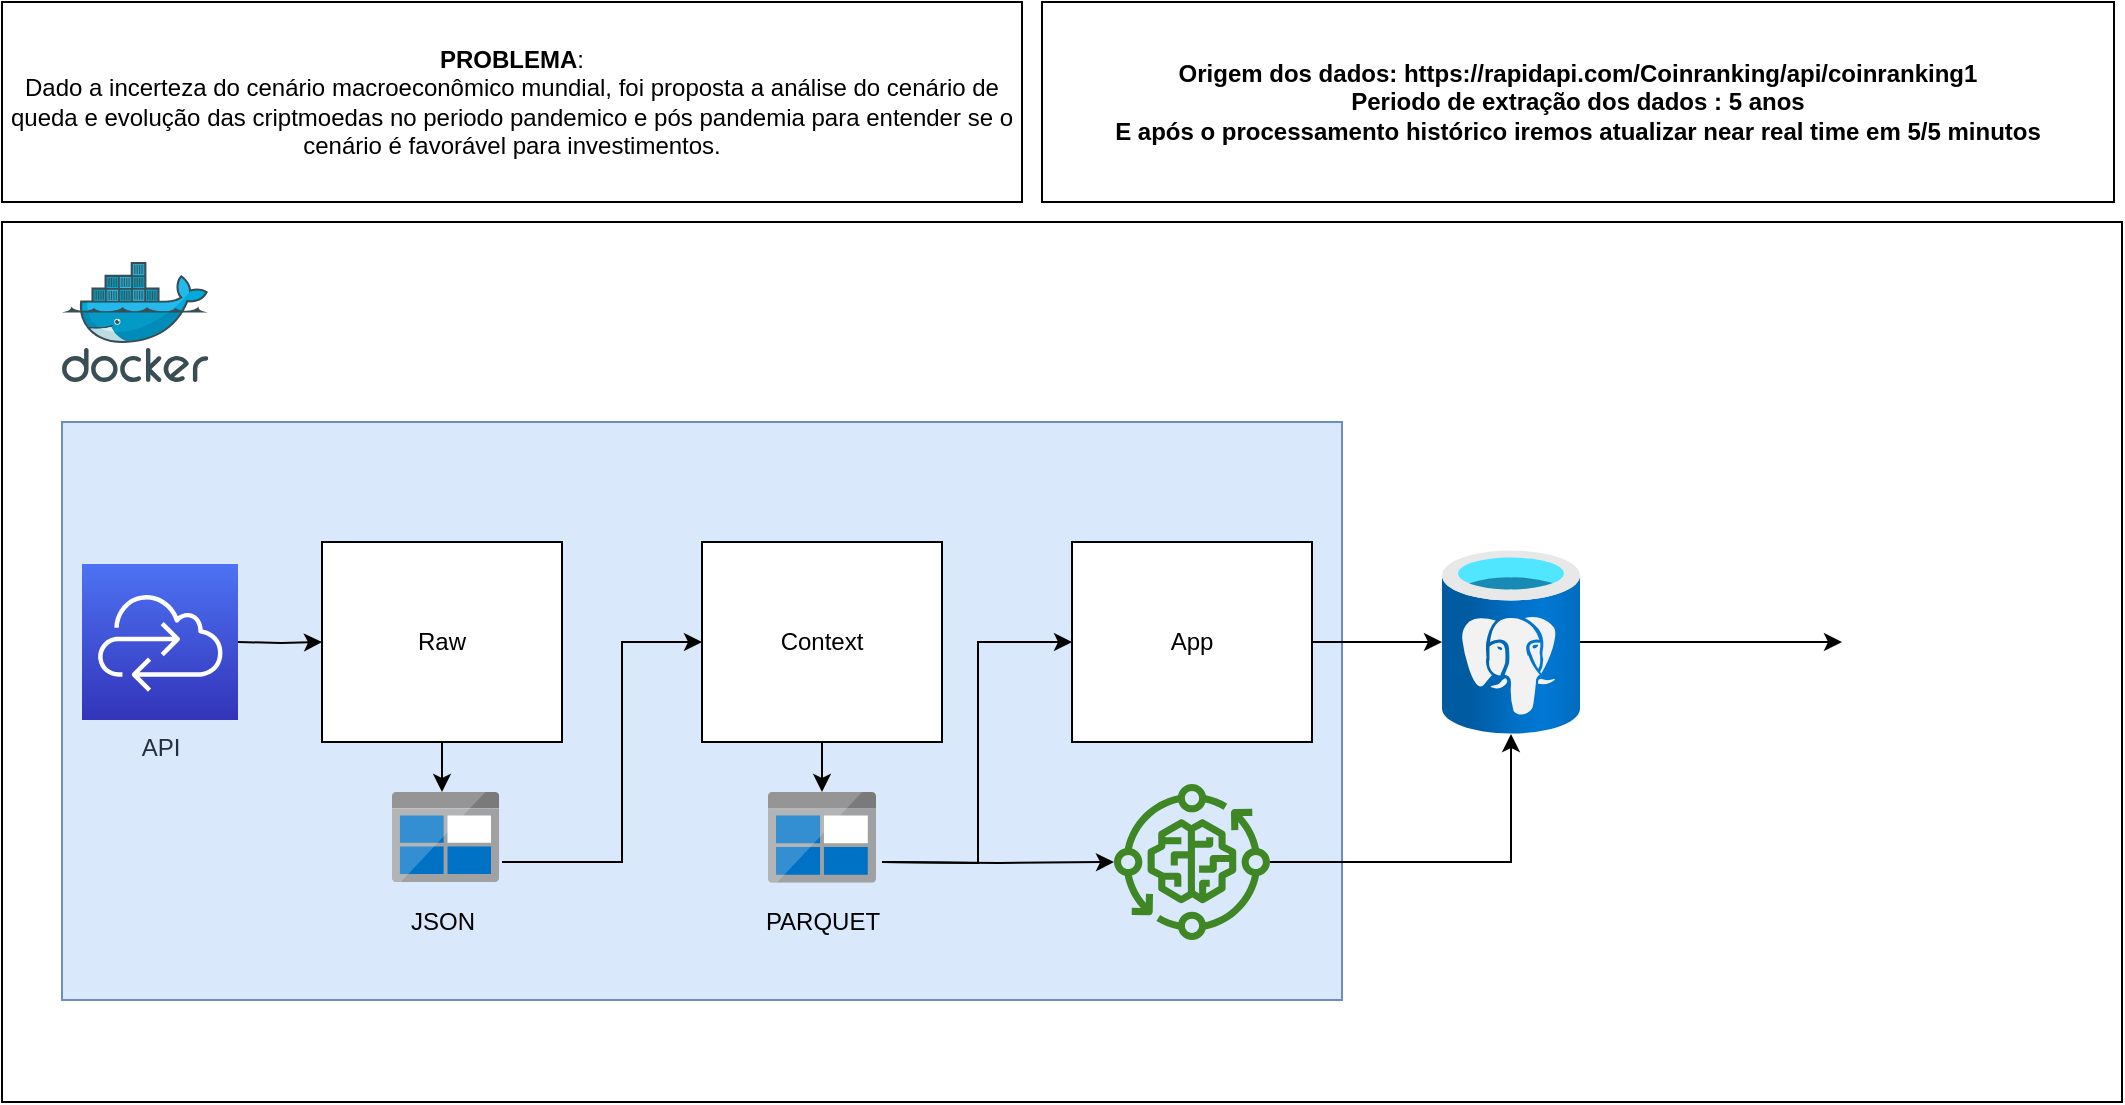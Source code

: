 <mxfile version="21.2.8" type="device">
  <diagram name="Página-1" id="A8N3bBJXcKCPGwv137F5">
    <mxGraphModel dx="2261" dy="836" grid="1" gridSize="10" guides="1" tooltips="1" connect="1" arrows="1" fold="1" page="1" pageScale="1" pageWidth="827" pageHeight="1169" math="0" shadow="0">
      <root>
        <mxCell id="0" />
        <mxCell id="1" parent="0" />
        <mxCell id="cvL-I4Pj1tdSeowoCA_2-2" value="" style="rounded=0;whiteSpace=wrap;html=1;" parent="1" vertex="1">
          <mxGeometry x="-20" y="300" width="1060" height="440" as="geometry" />
        </mxCell>
        <mxCell id="cvL-I4Pj1tdSeowoCA_2-34" value="" style="rounded=0;whiteSpace=wrap;html=1;fillColor=#dae8fc;strokeColor=#6c8ebf;" parent="1" vertex="1">
          <mxGeometry x="10" y="400" width="640" height="289" as="geometry" />
        </mxCell>
        <mxCell id="cvL-I4Pj1tdSeowoCA_2-1" value="" style="image;sketch=0;aspect=fixed;html=1;points=[];align=center;fontSize=12;image=img/lib/mscae/Docker.svg;" parent="1" vertex="1">
          <mxGeometry x="10" y="320" width="73.17" height="60" as="geometry" />
        </mxCell>
        <mxCell id="cvL-I4Pj1tdSeowoCA_2-10" value="" style="edgeStyle=orthogonalEdgeStyle;rounded=0;orthogonalLoop=1;jettySize=auto;html=1;" parent="1" source="cvL-I4Pj1tdSeowoCA_2-3" edge="1">
          <mxGeometry relative="1" as="geometry">
            <mxPoint x="200" y="585" as="targetPoint" />
          </mxGeometry>
        </mxCell>
        <mxCell id="cvL-I4Pj1tdSeowoCA_2-3" value="Raw" style="rounded=0;whiteSpace=wrap;html=1;" parent="1" vertex="1">
          <mxGeometry x="140" y="460" width="120" height="100" as="geometry" />
        </mxCell>
        <mxCell id="cvL-I4Pj1tdSeowoCA_2-26" value="" style="edgeStyle=orthogonalEdgeStyle;rounded=0;orthogonalLoop=1;jettySize=auto;html=1;" parent="1" source="cvL-I4Pj1tdSeowoCA_2-4" edge="1">
          <mxGeometry relative="1" as="geometry">
            <mxPoint x="390" y="585" as="targetPoint" />
          </mxGeometry>
        </mxCell>
        <mxCell id="cvL-I4Pj1tdSeowoCA_2-4" value="Context" style="rounded=0;whiteSpace=wrap;html=1;" parent="1" vertex="1">
          <mxGeometry x="330" y="460" width="120" height="100" as="geometry" />
        </mxCell>
        <mxCell id="cvL-I4Pj1tdSeowoCA_2-15" style="edgeStyle=orthogonalEdgeStyle;rounded=0;orthogonalLoop=1;jettySize=auto;html=1;exitX=1;exitY=0.5;exitDx=0;exitDy=0;exitPerimeter=0;entryX=0;entryY=0.5;entryDx=0;entryDy=0;" parent="1" target="cvL-I4Pj1tdSeowoCA_2-4" edge="1">
          <mxGeometry relative="1" as="geometry">
            <Array as="points">
              <mxPoint x="290" y="620" />
              <mxPoint x="290" y="510" />
            </Array>
            <mxPoint x="230" y="620" as="sourcePoint" />
          </mxGeometry>
        </mxCell>
        <mxCell id="cvL-I4Pj1tdSeowoCA_2-9" value="" style="edgeStyle=orthogonalEdgeStyle;rounded=0;orthogonalLoop=1;jettySize=auto;html=1;" parent="1" target="cvL-I4Pj1tdSeowoCA_2-3" edge="1">
          <mxGeometry relative="1" as="geometry">
            <mxPoint x="98" y="510" as="sourcePoint" />
          </mxGeometry>
        </mxCell>
        <mxCell id="cvL-I4Pj1tdSeowoCA_2-40" value="" style="edgeStyle=orthogonalEdgeStyle;rounded=0;orthogonalLoop=1;jettySize=auto;html=1;" parent="1" source="cvL-I4Pj1tdSeowoCA_2-17" target="cvL-I4Pj1tdSeowoCA_2-38" edge="1">
          <mxGeometry relative="1" as="geometry" />
        </mxCell>
        <mxCell id="cvL-I4Pj1tdSeowoCA_2-17" value="" style="image;aspect=fixed;html=1;points=[];align=center;fontSize=12;image=img/lib/azure2/databases/Azure_Database_PostgreSQL_Server.svg;" parent="1" vertex="1">
          <mxGeometry x="700" y="464" width="69" height="92" as="geometry" />
        </mxCell>
        <mxCell id="cvL-I4Pj1tdSeowoCA_2-30" value="" style="edgeStyle=orthogonalEdgeStyle;rounded=0;orthogonalLoop=1;jettySize=auto;html=1;" parent="1" source="cvL-I4Pj1tdSeowoCA_2-23" target="cvL-I4Pj1tdSeowoCA_2-17" edge="1">
          <mxGeometry relative="1" as="geometry" />
        </mxCell>
        <mxCell id="cvL-I4Pj1tdSeowoCA_2-23" value="" style="sketch=0;outlineConnect=0;fontColor=#232F3E;gradientColor=none;fillColor=#3F8624;strokeColor=none;dashed=0;verticalLabelPosition=bottom;verticalAlign=top;align=center;html=1;fontSize=12;fontStyle=0;aspect=fixed;pointerEvents=1;shape=mxgraph.aws4.iot_greengrass_component_machine_learning;" parent="1" vertex="1">
          <mxGeometry x="536" y="581" width="78" height="78" as="geometry" />
        </mxCell>
        <mxCell id="cvL-I4Pj1tdSeowoCA_2-27" style="edgeStyle=orthogonalEdgeStyle;rounded=0;orthogonalLoop=1;jettySize=auto;html=1;exitX=1;exitY=0.5;exitDx=0;exitDy=0;exitPerimeter=0;" parent="1" target="cvL-I4Pj1tdSeowoCA_2-23" edge="1">
          <mxGeometry relative="1" as="geometry">
            <mxPoint x="420" y="620" as="sourcePoint" />
          </mxGeometry>
        </mxCell>
        <mxCell id="cvL-I4Pj1tdSeowoCA_2-44" style="edgeStyle=orthogonalEdgeStyle;rounded=0;orthogonalLoop=1;jettySize=auto;html=1;exitX=1;exitY=0.5;exitDx=0;exitDy=0;exitPerimeter=0;entryX=0;entryY=0.5;entryDx=0;entryDy=0;" parent="1" target="cvL-I4Pj1tdSeowoCA_2-41" edge="1">
          <mxGeometry relative="1" as="geometry">
            <mxPoint x="420" y="620" as="sourcePoint" />
          </mxGeometry>
        </mxCell>
        <mxCell id="cvL-I4Pj1tdSeowoCA_2-32" value="" style="shape=image;verticalLabelPosition=bottom;labelBackgroundColor=default;verticalAlign=top;aspect=fixed;imageAspect=0;image=https://cdn.icon-icons.com/icons2/2699/PNG/512/apache_spark_logo_icon_170560.png;" parent="1" vertex="1">
          <mxGeometry x="423" y="450" width="36" height="36" as="geometry" />
        </mxCell>
        <mxCell id="cvL-I4Pj1tdSeowoCA_2-33" value="" style="shape=image;verticalLabelPosition=bottom;labelBackgroundColor=default;verticalAlign=top;aspect=fixed;imageAspect=0;image=https://upload.wikimedia.org/wikipedia/commons/thumb/c/c3/Python-logo-notext.svg/1200px-Python-logo-notext.svg.png;" parent="1" vertex="1">
          <mxGeometry x="237.2" y="450" width="35.59" height="39" as="geometry" />
        </mxCell>
        <mxCell id="cvL-I4Pj1tdSeowoCA_2-35" value="" style="shape=image;verticalLabelPosition=bottom;labelBackgroundColor=default;verticalAlign=top;aspect=fixed;imageAspect=0;image=https://icon2.cleanpng.com/20180331/rje/kisspng-airflow-airbnb-data-engineering-workflow-reflection-5ac022c2c25fe0.535.jpg;" parent="1" vertex="1">
          <mxGeometry x="607" y="380" width="50" height="50" as="geometry" />
        </mxCell>
        <mxCell id="cvL-I4Pj1tdSeowoCA_2-36" value="API" style="sketch=0;points=[[0,0,0],[0.25,0,0],[0.5,0,0],[0.75,0,0],[1,0,0],[0,1,0],[0.25,1,0],[0.5,1,0],[0.75,1,0],[1,1,0],[0,0.25,0],[0,0.5,0],[0,0.75,0],[1,0.25,0],[1,0.5,0],[1,0.75,0]];outlineConnect=0;fontColor=#232F3E;gradientColor=#4D72F3;gradientDirection=north;fillColor=#3334B9;strokeColor=#ffffff;dashed=0;verticalLabelPosition=bottom;verticalAlign=top;align=center;html=1;fontSize=12;fontStyle=0;aspect=fixed;shape=mxgraph.aws4.resourceIcon;resIcon=mxgraph.aws4.cloud_control_api;" parent="1" vertex="1">
          <mxGeometry x="20" y="471" width="78" height="78" as="geometry" />
        </mxCell>
        <mxCell id="cvL-I4Pj1tdSeowoCA_2-38" value="" style="shape=image;verticalLabelPosition=bottom;labelBackgroundColor=default;verticalAlign=top;aspect=fixed;imageAspect=0;image=https://upload.wikimedia.org/wikipedia/commons/thumb/c/cf/New_Power_BI_Logo.svg/630px-New_Power_BI_Logo.svg.png;" parent="1" vertex="1">
          <mxGeometry x="900" y="457" width="106" height="106" as="geometry" />
        </mxCell>
        <mxCell id="cvL-I4Pj1tdSeowoCA_2-43" value="" style="edgeStyle=orthogonalEdgeStyle;rounded=0;orthogonalLoop=1;jettySize=auto;html=1;" parent="1" source="cvL-I4Pj1tdSeowoCA_2-41" target="cvL-I4Pj1tdSeowoCA_2-17" edge="1">
          <mxGeometry relative="1" as="geometry" />
        </mxCell>
        <mxCell id="cvL-I4Pj1tdSeowoCA_2-41" value="App" style="rounded=0;whiteSpace=wrap;html=1;" parent="1" vertex="1">
          <mxGeometry x="515" y="460" width="120" height="100" as="geometry" />
        </mxCell>
        <mxCell id="cvL-I4Pj1tdSeowoCA_2-45" value="" style="shape=image;verticalLabelPosition=bottom;labelBackgroundColor=default;verticalAlign=top;aspect=fixed;imageAspect=0;image=https://cdn.icon-icons.com/icons2/2699/PNG/512/apache_spark_logo_icon_170560.png;" parent="1" vertex="1">
          <mxGeometry x="607" y="450" width="36" height="36" as="geometry" />
        </mxCell>
        <mxCell id="cvL-I4Pj1tdSeowoCA_2-46" value="&lt;b&gt;PROBLEMA&lt;/b&gt;:&lt;br&gt;Dado a incerteza do cenário macroeconômico mundial, foi proposta a análise do cenário de queda e evolução das criptmoedas no periodo pandemico e pós pandemia para entender se o cenário é favorável para investimentos." style="rounded=0;whiteSpace=wrap;html=1;" parent="1" vertex="1">
          <mxGeometry x="-20" y="190" width="510" height="100" as="geometry" />
        </mxCell>
        <mxCell id="cvL-I4Pj1tdSeowoCA_2-47" value="&lt;div&gt;&lt;b&gt;Origem dos dados: https://rapidapi.com/Coinranking/api/coinranking1&lt;/b&gt;&lt;/div&gt;&lt;div&gt;&lt;b&gt;Periodo de extração dos dados : 5 anos&lt;/b&gt;&lt;/div&gt;&lt;div&gt;&lt;b&gt;E após o processamento histórico iremos atualizar near real time em 5/5 minutos&lt;/b&gt;&lt;/div&gt;" style="rounded=0;whiteSpace=wrap;html=1;" parent="1" vertex="1">
          <mxGeometry x="500" y="190" width="536" height="100" as="geometry" />
        </mxCell>
        <mxCell id="pN4DsTpRMgEc8Al7IqFk-2" value="" style="image;sketch=0;aspect=fixed;html=1;points=[];align=center;fontSize=12;image=img/lib/mscae/BlobBlock.svg;" vertex="1" parent="1">
          <mxGeometry x="175" y="585" width="53.57" height="45" as="geometry" />
        </mxCell>
        <mxCell id="pN4DsTpRMgEc8Al7IqFk-3" value="" style="image;sketch=0;aspect=fixed;html=1;points=[];align=center;fontSize=12;image=img/lib/mscae/BlobBlock.svg;" vertex="1" parent="1">
          <mxGeometry x="363" y="585" width="54" height="45.36" as="geometry" />
        </mxCell>
        <mxCell id="pN4DsTpRMgEc8Al7IqFk-4" value="JSON" style="text;html=1;align=center;verticalAlign=middle;resizable=0;points=[];autosize=1;strokeColor=none;fillColor=none;" vertex="1" parent="1">
          <mxGeometry x="170" y="635.36" width="60" height="30" as="geometry" />
        </mxCell>
        <mxCell id="pN4DsTpRMgEc8Al7IqFk-5" value="PARQUET" style="text;html=1;align=center;verticalAlign=middle;resizable=0;points=[];autosize=1;strokeColor=none;fillColor=none;" vertex="1" parent="1">
          <mxGeometry x="350" y="635.36" width="80" height="30" as="geometry" />
        </mxCell>
      </root>
    </mxGraphModel>
  </diagram>
</mxfile>

